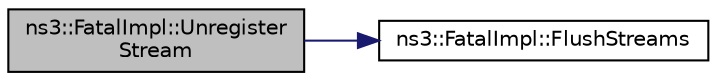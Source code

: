 digraph "ns3::FatalImpl::UnregisterStream"
{
  edge [fontname="Helvetica",fontsize="10",labelfontname="Helvetica",labelfontsize="10"];
  node [fontname="Helvetica",fontsize="10",shape=record];
  rankdir="LR";
  Node1 [label="ns3::FatalImpl::Unregister\lStream",height=0.2,width=0.4,color="black", fillcolor="grey75", style="filled", fontcolor="black"];
  Node1 -> Node2 [color="midnightblue",fontsize="10",style="solid"];
  Node2 [label="ns3::FatalImpl::FlushStreams",height=0.2,width=0.4,color="black", fillcolor="white", style="filled",URL="$d4/d6d/group__fatalimpl.html#gad96fb19ef26235aaccd15e6d2a72382f",tooltip="Flush all currently registered streams. "];
}
